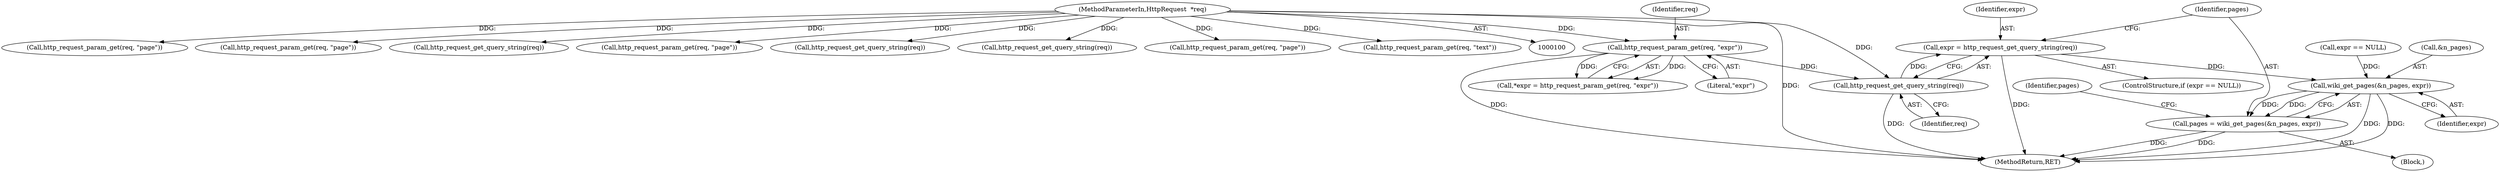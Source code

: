 digraph "0_didiwiki_5e5c796617e1712905dc5462b94bd5e6c08d15ea_0@pointer" {
"1000292" [label="(Call,expr = http_request_get_query_string(req))"];
"1000294" [label="(Call,http_request_get_query_string(req))"];
"1000285" [label="(Call,http_request_param_get(req, \"expr\"))"];
"1000101" [label="(MethodParameterIn,HttpRequest  *req)"];
"1000298" [label="(Call,wiki_get_pages(&n_pages, expr))"];
"1000296" [label="(Call,pages = wiki_get_pages(&n_pages, expr))"];
"1000354" [label="(MethodReturn,RET)"];
"1000296" [label="(Call,pages = wiki_get_pages(&n_pages, expr))"];
"1000101" [label="(MethodParameterIn,HttpRequest  *req)"];
"1000294" [label="(Call,http_request_get_query_string(req))"];
"1000283" [label="(Call,*expr = http_request_param_get(req, \"expr\"))"];
"1000203" [label="(Call,http_request_param_get(req, \"page\"))"];
"1000301" [label="(Identifier,expr)"];
"1000124" [label="(Call,http_request_param_get(req, \"page\"))"];
"1000275" [label="(Block,)"];
"1000133" [label="(Call,http_request_get_query_string(req))"];
"1000297" [label="(Identifier,pages)"];
"1000287" [label="(Literal,\"expr\")"];
"1000298" [label="(Call,wiki_get_pages(&n_pages, expr))"];
"1000292" [label="(Call,expr = http_request_get_query_string(req))"];
"1000238" [label="(Call,http_request_param_get(req, \"page\"))"];
"1000303" [label="(Identifier,pages)"];
"1000212" [label="(Call,http_request_get_query_string(req))"];
"1000285" [label="(Call,http_request_param_get(req, \"expr\"))"];
"1000295" [label="(Identifier,req)"];
"1000247" [label="(Call,http_request_get_query_string(req))"];
"1000288" [label="(ControlStructure,if (expr == NULL))"];
"1000286" [label="(Identifier,req)"];
"1000289" [label="(Call,expr == NULL)"];
"1000299" [label="(Call,&n_pages)"];
"1000179" [label="(Call,http_request_param_get(req, \"page\"))"];
"1000172" [label="(Call,http_request_param_get(req, \"text\"))"];
"1000293" [label="(Identifier,expr)"];
"1000292" -> "1000288"  [label="AST: "];
"1000292" -> "1000294"  [label="CFG: "];
"1000293" -> "1000292"  [label="AST: "];
"1000294" -> "1000292"  [label="AST: "];
"1000297" -> "1000292"  [label="CFG: "];
"1000292" -> "1000354"  [label="DDG: "];
"1000294" -> "1000292"  [label="DDG: "];
"1000292" -> "1000298"  [label="DDG: "];
"1000294" -> "1000295"  [label="CFG: "];
"1000295" -> "1000294"  [label="AST: "];
"1000294" -> "1000354"  [label="DDG: "];
"1000285" -> "1000294"  [label="DDG: "];
"1000101" -> "1000294"  [label="DDG: "];
"1000285" -> "1000283"  [label="AST: "];
"1000285" -> "1000287"  [label="CFG: "];
"1000286" -> "1000285"  [label="AST: "];
"1000287" -> "1000285"  [label="AST: "];
"1000283" -> "1000285"  [label="CFG: "];
"1000285" -> "1000354"  [label="DDG: "];
"1000285" -> "1000283"  [label="DDG: "];
"1000285" -> "1000283"  [label="DDG: "];
"1000101" -> "1000285"  [label="DDG: "];
"1000101" -> "1000100"  [label="AST: "];
"1000101" -> "1000354"  [label="DDG: "];
"1000101" -> "1000124"  [label="DDG: "];
"1000101" -> "1000133"  [label="DDG: "];
"1000101" -> "1000172"  [label="DDG: "];
"1000101" -> "1000179"  [label="DDG: "];
"1000101" -> "1000203"  [label="DDG: "];
"1000101" -> "1000212"  [label="DDG: "];
"1000101" -> "1000238"  [label="DDG: "];
"1000101" -> "1000247"  [label="DDG: "];
"1000298" -> "1000296"  [label="AST: "];
"1000298" -> "1000301"  [label="CFG: "];
"1000299" -> "1000298"  [label="AST: "];
"1000301" -> "1000298"  [label="AST: "];
"1000296" -> "1000298"  [label="CFG: "];
"1000298" -> "1000354"  [label="DDG: "];
"1000298" -> "1000354"  [label="DDG: "];
"1000298" -> "1000296"  [label="DDG: "];
"1000298" -> "1000296"  [label="DDG: "];
"1000289" -> "1000298"  [label="DDG: "];
"1000296" -> "1000275"  [label="AST: "];
"1000297" -> "1000296"  [label="AST: "];
"1000303" -> "1000296"  [label="CFG: "];
"1000296" -> "1000354"  [label="DDG: "];
"1000296" -> "1000354"  [label="DDG: "];
}
